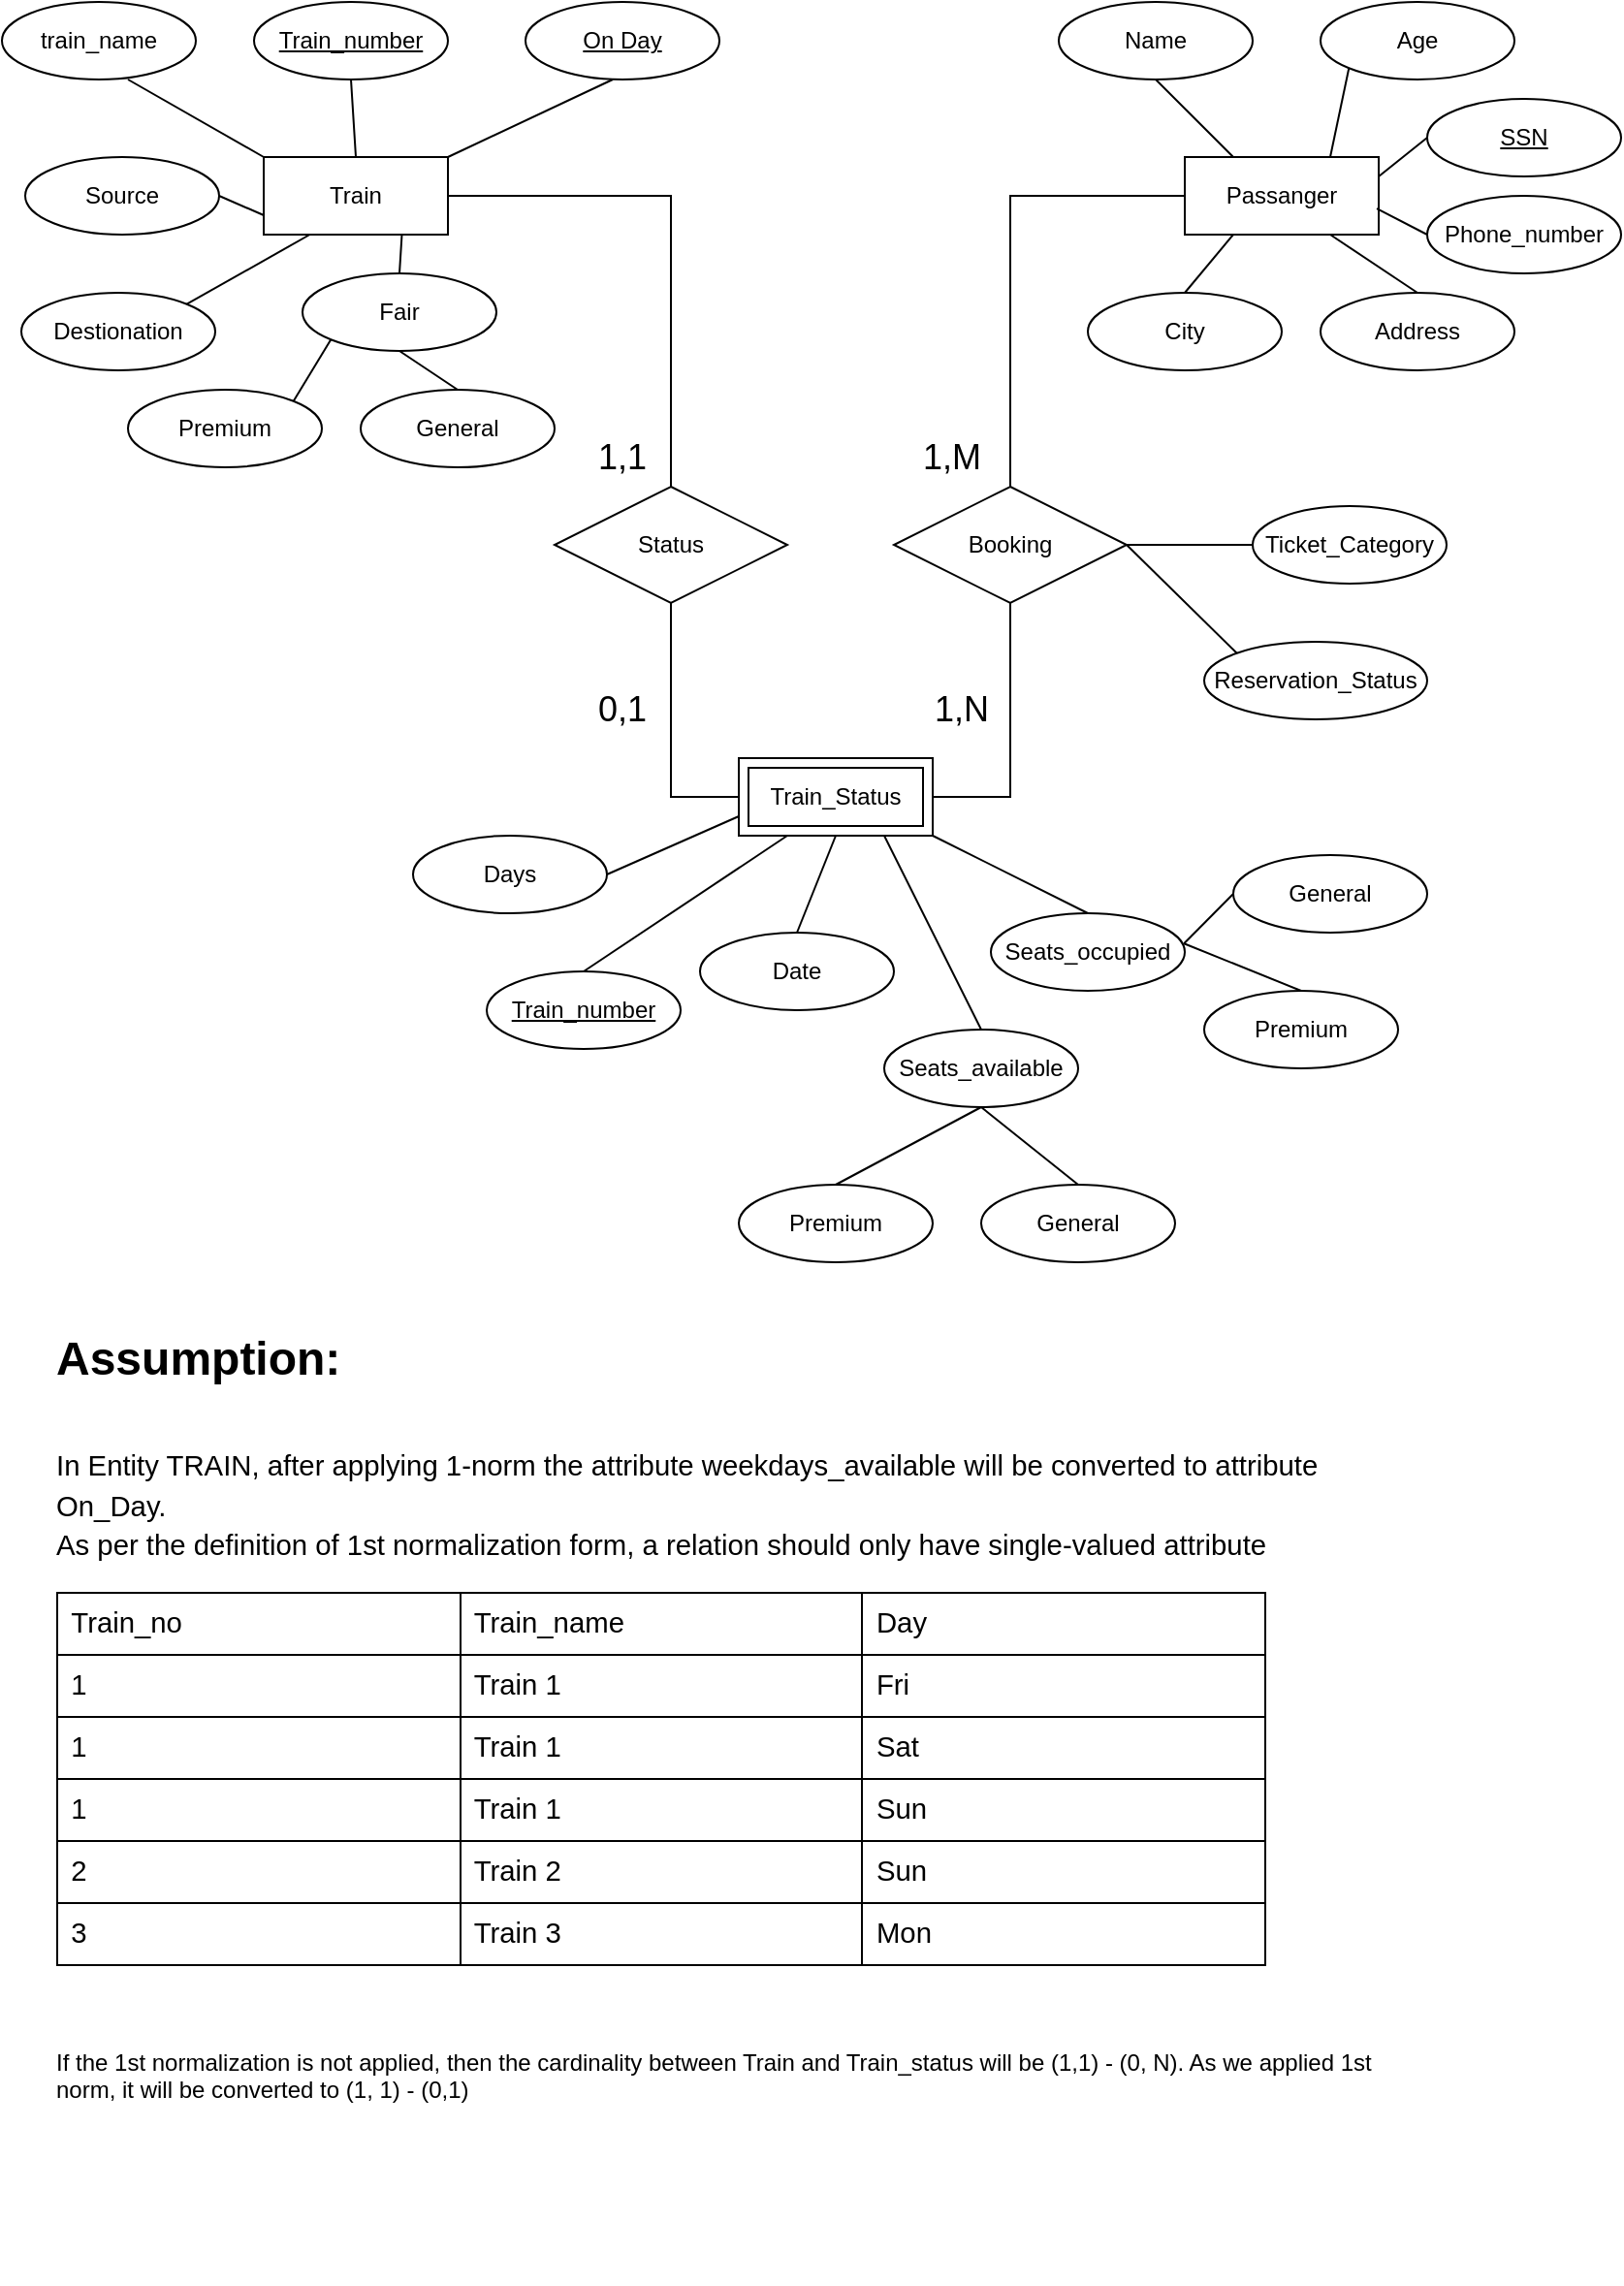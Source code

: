 <mxfile version="17.2.4" type="google" pages="2"><diagram id="_NWCmlYe6sSm_NtvCDfs" name="Page-1"><mxGraphModel grid="1" page="1" gridSize="10" guides="1" tooltips="1" connect="1" arrows="1" fold="1" pageScale="1" pageWidth="850" pageHeight="1100" math="0" shadow="0"><root><mxCell id="0"/><mxCell id="1" parent="0"/><mxCell id="f4SBcJNbIBPdNm5rBKy2-7" value="Status" style="shape=rhombus;perimeter=rhombusPerimeter;whiteSpace=wrap;html=1;align=center;" vertex="1" parent="1"><mxGeometry x="293" y="290" width="120" height="60" as="geometry"/></mxCell><mxCell id="f4SBcJNbIBPdNm5rBKy2-8" value="Booking" style="shape=rhombus;perimeter=rhombusPerimeter;whiteSpace=wrap;html=1;align=center;" vertex="1" parent="1"><mxGeometry x="468" y="290" width="120" height="60" as="geometry"/></mxCell><mxCell id="f4SBcJNbIBPdNm5rBKy2-12" value="Train_Status" style="shape=ext;margin=3;double=1;whiteSpace=wrap;html=1;align=center;" vertex="1" parent="1"><mxGeometry x="388" y="430" width="100" height="40" as="geometry"/></mxCell><mxCell id="f4SBcJNbIBPdNm5rBKy2-14" value="Train" style="whiteSpace=wrap;html=1;align=center;" vertex="1" parent="1"><mxGeometry x="143" y="120" width="95" height="40" as="geometry"/></mxCell><mxCell id="f4SBcJNbIBPdNm5rBKy2-15" value="Passanger" style="whiteSpace=wrap;html=1;align=center;" vertex="1" parent="1"><mxGeometry x="618" y="120" width="100" height="40" as="geometry"/></mxCell><mxCell id="f4SBcJNbIBPdNm5rBKy2-20" value="Train_number" style="ellipse;whiteSpace=wrap;html=1;align=center;fontStyle=4;" vertex="1" parent="1"><mxGeometry x="138" y="40" width="100" height="40" as="geometry"/></mxCell><mxCell id="f4SBcJNbIBPdNm5rBKy2-21" value="train_name" style="ellipse;whiteSpace=wrap;html=1;align=center;" vertex="1" parent="1"><mxGeometry x="8" y="40" width="100" height="40" as="geometry"/></mxCell><mxCell id="f4SBcJNbIBPdNm5rBKy2-22" value="On Day" style="ellipse;whiteSpace=wrap;html=1;align=center;fontStyle=4;" vertex="1" parent="1"><mxGeometry x="278" y="40" width="100" height="40" as="geometry"/></mxCell><mxCell id="f4SBcJNbIBPdNm5rBKy2-24" value="Destionation" style="ellipse;whiteSpace=wrap;html=1;align=center;" vertex="1" parent="1"><mxGeometry x="18" y="190" width="100" height="40" as="geometry"/></mxCell><mxCell id="f4SBcJNbIBPdNm5rBKy2-25" value="Source" style="ellipse;whiteSpace=wrap;html=1;align=center;" vertex="1" parent="1"><mxGeometry x="20" y="120" width="100" height="40" as="geometry"/></mxCell><mxCell id="f4SBcJNbIBPdNm5rBKy2-26" value="Fair" style="ellipse;whiteSpace=wrap;html=1;align=center;" vertex="1" parent="1"><mxGeometry x="163" y="180" width="100" height="40" as="geometry"/></mxCell><mxCell id="f4SBcJNbIBPdNm5rBKy2-27" value="Name" style="ellipse;whiteSpace=wrap;html=1;align=center;" vertex="1" parent="1"><mxGeometry x="553" y="40" width="100" height="40" as="geometry"/></mxCell><mxCell id="f4SBcJNbIBPdNm5rBKy2-28" value="Age" style="ellipse;whiteSpace=wrap;html=1;align=center;" vertex="1" parent="1"><mxGeometry x="688" y="40" width="100" height="40" as="geometry"/></mxCell><mxCell id="f4SBcJNbIBPdNm5rBKy2-29" value="Address" style="ellipse;whiteSpace=wrap;html=1;align=center;" vertex="1" parent="1"><mxGeometry x="688" y="190" width="100" height="40" as="geometry"/></mxCell><mxCell id="f4SBcJNbIBPdNm5rBKy2-30" value="Ticket_Category" style="ellipse;whiteSpace=wrap;html=1;align=center;" vertex="1" parent="1"><mxGeometry x="653" y="300" width="100" height="40" as="geometry"/></mxCell><mxCell id="f4SBcJNbIBPdNm5rBKy2-31" value="Reservation_Status" style="ellipse;whiteSpace=wrap;html=1;align=center;" vertex="1" parent="1"><mxGeometry x="628" y="370" width="115" height="40" as="geometry"/></mxCell><mxCell id="f4SBcJNbIBPdNm5rBKy2-32" value="Seats_available" style="ellipse;whiteSpace=wrap;html=1;align=center;" vertex="1" parent="1"><mxGeometry x="463" y="570" width="100" height="40" as="geometry"/></mxCell><mxCell id="f4SBcJNbIBPdNm5rBKy2-33" value="Date" style="ellipse;whiteSpace=wrap;html=1;align=center;" vertex="1" parent="1"><mxGeometry x="368" y="520" width="100" height="40" as="geometry"/></mxCell><mxCell id="f4SBcJNbIBPdNm5rBKy2-34" value="&lt;u&gt;Train_number&lt;/u&gt;" style="ellipse;whiteSpace=wrap;html=1;align=center;" vertex="1" parent="1"><mxGeometry x="258" y="540" width="100" height="40" as="geometry"/></mxCell><mxCell id="f4SBcJNbIBPdNm5rBKy2-35" value="Seats_occupied" style="ellipse;whiteSpace=wrap;html=1;align=center;" vertex="1" parent="1"><mxGeometry x="518" y="510" width="100" height="40" as="geometry"/></mxCell><mxCell id="f4SBcJNbIBPdNm5rBKy2-56" value="General" style="ellipse;whiteSpace=wrap;html=1;align=center;" vertex="1" parent="1"><mxGeometry x="193" y="240" width="100" height="40" as="geometry"/></mxCell><mxCell id="f4SBcJNbIBPdNm5rBKy2-57" value="Premium" style="ellipse;whiteSpace=wrap;html=1;align=center;" vertex="1" parent="1"><mxGeometry x="73" y="240" width="100" height="40" as="geometry"/></mxCell><mxCell id="f4SBcJNbIBPdNm5rBKy2-60" value="Premium" style="ellipse;whiteSpace=wrap;html=1;align=center;" vertex="1" parent="1"><mxGeometry x="388" y="650" width="100" height="40" as="geometry"/></mxCell><mxCell id="f4SBcJNbIBPdNm5rBKy2-61" value="General" style="ellipse;whiteSpace=wrap;html=1;align=center;" vertex="1" parent="1"><mxGeometry x="513" y="650" width="100" height="40" as="geometry"/></mxCell><mxCell id="f4SBcJNbIBPdNm5rBKy2-62" value="Premium" style="ellipse;whiteSpace=wrap;html=1;align=center;" vertex="1" parent="1"><mxGeometry x="628" y="550" width="100" height="40" as="geometry"/></mxCell><mxCell id="f4SBcJNbIBPdNm5rBKy2-63" value="General" style="ellipse;whiteSpace=wrap;html=1;align=center;" vertex="1" parent="1"><mxGeometry x="643" y="480" width="100" height="40" as="geometry"/></mxCell><mxCell id="30K7h-PwBzXfCLp74iNw-3" value="" style="endArrow=none;html=1;rounded=0;entryX=0.5;entryY=1;entryDx=0;entryDy=0;exitX=0.5;exitY=0;exitDx=0;exitDy=0;" edge="1" parent="1" source="f4SBcJNbIBPdNm5rBKy2-14" target="f4SBcJNbIBPdNm5rBKy2-20"><mxGeometry width="50" height="50" relative="1" as="geometry"><mxPoint x="153" y="130" as="sourcePoint"/><mxPoint x="203" y="80" as="targetPoint"/></mxGeometry></mxCell><mxCell id="30K7h-PwBzXfCLp74iNw-5" value="" style="endArrow=none;html=1;rounded=0;exitX=1;exitY=0;exitDx=0;exitDy=0;" edge="1" parent="1" source="f4SBcJNbIBPdNm5rBKy2-14"><mxGeometry width="50" height="50" relative="1" as="geometry"><mxPoint x="323" y="120" as="sourcePoint"/><mxPoint x="323" y="80" as="targetPoint"/></mxGeometry></mxCell><mxCell id="30K7h-PwBzXfCLp74iNw-6" value="" style="endArrow=none;html=1;rounded=0;exitX=0;exitY=0;exitDx=0;exitDy=0;" edge="1" parent="1" source="f4SBcJNbIBPdNm5rBKy2-14"><mxGeometry width="50" height="50" relative="1" as="geometry"><mxPoint x="208" y="140" as="sourcePoint"/><mxPoint x="73" y="80" as="targetPoint"/></mxGeometry></mxCell><mxCell id="30K7h-PwBzXfCLp74iNw-7" value="" style="endArrow=none;html=1;rounded=0;entryX=0.75;entryY=1;entryDx=0;entryDy=0;exitX=0.5;exitY=0;exitDx=0;exitDy=0;" edge="1" parent="1" source="f4SBcJNbIBPdNm5rBKy2-26" target="f4SBcJNbIBPdNm5rBKy2-14"><mxGeometry width="50" height="50" relative="1" as="geometry"><mxPoint x="207" y="200" as="sourcePoint"/><mxPoint x="207" y="160" as="targetPoint"/></mxGeometry></mxCell><mxCell id="30K7h-PwBzXfCLp74iNw-8" value="" style="endArrow=none;html=1;rounded=0;entryX=0;entryY=1;entryDx=0;entryDy=0;exitX=1;exitY=0;exitDx=0;exitDy=0;" edge="1" parent="1" source="f4SBcJNbIBPdNm5rBKy2-57" target="f4SBcJNbIBPdNm5rBKy2-26"><mxGeometry width="50" height="50" relative="1" as="geometry"><mxPoint x="133" y="280" as="sourcePoint"/><mxPoint x="133" y="240" as="targetPoint"/></mxGeometry></mxCell><mxCell id="30K7h-PwBzXfCLp74iNw-9" value="" style="endArrow=none;html=1;rounded=0;entryX=0;entryY=0.75;entryDx=0;entryDy=0;exitX=1;exitY=0.5;exitDx=0;exitDy=0;" edge="1" parent="1" source="f4SBcJNbIBPdNm5rBKy2-25" target="f4SBcJNbIBPdNm5rBKy2-14"><mxGeometry width="50" height="50" relative="1" as="geometry"><mxPoint x="238" y="170" as="sourcePoint"/><mxPoint x="238" y="130" as="targetPoint"/></mxGeometry></mxCell><mxCell id="30K7h-PwBzXfCLp74iNw-10" value="" style="endArrow=none;html=1;rounded=0;entryX=0.25;entryY=1;entryDx=0;entryDy=0;exitX=1;exitY=0;exitDx=0;exitDy=0;" edge="1" parent="1" source="f4SBcJNbIBPdNm5rBKy2-24" target="f4SBcJNbIBPdNm5rBKy2-14"><mxGeometry width="50" height="50" relative="1" as="geometry"><mxPoint x="248" y="180" as="sourcePoint"/><mxPoint x="248" y="140" as="targetPoint"/></mxGeometry></mxCell><mxCell id="30K7h-PwBzXfCLp74iNw-11" value="" style="endArrow=none;html=1;rounded=0;entryX=0.5;entryY=1;entryDx=0;entryDy=0;exitX=0.5;exitY=0;exitDx=0;exitDy=0;" edge="1" parent="1" source="f4SBcJNbIBPdNm5rBKy2-56" target="f4SBcJNbIBPdNm5rBKy2-26"><mxGeometry width="50" height="50" relative="1" as="geometry"><mxPoint x="258" y="190" as="sourcePoint"/><mxPoint x="258" y="150" as="targetPoint"/></mxGeometry></mxCell><mxCell id="30K7h-PwBzXfCLp74iNw-12" value="" style="endArrow=none;html=1;rounded=0;entryX=1;entryY=0.5;entryDx=0;entryDy=0;exitX=0.5;exitY=0;exitDx=0;exitDy=0;" edge="1" parent="1" source="f4SBcJNbIBPdNm5rBKy2-7" target="f4SBcJNbIBPdNm5rBKy2-14"><mxGeometry width="50" height="50" relative="1" as="geometry"><mxPoint x="268" y="200" as="sourcePoint"/><mxPoint x="268" y="160" as="targetPoint"/><Array as="points"><mxPoint x="353" y="140"/></Array></mxGeometry></mxCell><mxCell id="30K7h-PwBzXfCLp74iNw-13" value="" style="endArrow=none;html=1;rounded=0;entryX=0;entryY=0.5;entryDx=0;entryDy=0;exitX=0.5;exitY=1;exitDx=0;exitDy=0;" edge="1" parent="1" source="f4SBcJNbIBPdNm5rBKy2-7" target="f4SBcJNbIBPdNm5rBKy2-12"><mxGeometry width="50" height="50" relative="1" as="geometry"><mxPoint x="278" y="210" as="sourcePoint"/><mxPoint x="278" y="170" as="targetPoint"/><Array as="points"><mxPoint x="353" y="450"/></Array></mxGeometry></mxCell><mxCell id="30K7h-PwBzXfCLp74iNw-14" value="" style="endArrow=none;html=1;rounded=0;exitX=0.5;exitY=0;exitDx=0;exitDy=0;entryX=0.25;entryY=1;entryDx=0;entryDy=0;" edge="1" parent="1" source="f4SBcJNbIBPdNm5rBKy2-34" target="f4SBcJNbIBPdNm5rBKy2-12"><mxGeometry width="50" height="50" relative="1" as="geometry"><mxPoint x="288" y="220" as="sourcePoint"/><mxPoint x="393" y="480" as="targetPoint"/></mxGeometry></mxCell><mxCell id="30K7h-PwBzXfCLp74iNw-15" value="" style="endArrow=none;html=1;rounded=0;exitX=0.5;exitY=0;exitDx=0;exitDy=0;entryX=0.5;entryY=1;entryDx=0;entryDy=0;" edge="1" parent="1" source="f4SBcJNbIBPdNm5rBKy2-33" target="f4SBcJNbIBPdNm5rBKy2-12"><mxGeometry width="50" height="50" relative="1" as="geometry"><mxPoint x="298" y="230" as="sourcePoint"/><mxPoint x="423" y="490" as="targetPoint"/></mxGeometry></mxCell><mxCell id="30K7h-PwBzXfCLp74iNw-16" value="" style="endArrow=none;html=1;rounded=0;exitX=0.5;exitY=0;exitDx=0;exitDy=0;entryX=0.75;entryY=1;entryDx=0;entryDy=0;" edge="1" parent="1" source="f4SBcJNbIBPdNm5rBKy2-32" target="f4SBcJNbIBPdNm5rBKy2-12"><mxGeometry width="50" height="50" relative="1" as="geometry"><mxPoint x="308" y="240" as="sourcePoint"/><mxPoint x="443" y="480" as="targetPoint"/></mxGeometry></mxCell><mxCell id="30K7h-PwBzXfCLp74iNw-17" value="" style="endArrow=none;html=1;rounded=0;exitX=0.5;exitY=0;exitDx=0;exitDy=0;entryX=1;entryY=1;entryDx=0;entryDy=0;" edge="1" parent="1" source="f4SBcJNbIBPdNm5rBKy2-35" target="f4SBcJNbIBPdNm5rBKy2-12"><mxGeometry width="50" height="50" relative="1" as="geometry"><mxPoint x="318" y="250" as="sourcePoint"/><mxPoint x="493" y="480" as="targetPoint"/></mxGeometry></mxCell><mxCell id="30K7h-PwBzXfCLp74iNw-18" value="" style="endArrow=none;html=1;rounded=0;entryX=0.996;entryY=0.39;entryDx=0;entryDy=0;exitX=0;exitY=0.5;exitDx=0;exitDy=0;entryPerimeter=0;" edge="1" parent="1" source="f4SBcJNbIBPdNm5rBKy2-63" target="f4SBcJNbIBPdNm5rBKy2-35"><mxGeometry width="50" height="50" relative="1" as="geometry"><mxPoint x="328" y="260" as="sourcePoint"/><mxPoint x="328" y="220" as="targetPoint"/></mxGeometry></mxCell><mxCell id="30K7h-PwBzXfCLp74iNw-19" value="" style="endArrow=none;html=1;rounded=0;entryX=0.5;entryY=1;entryDx=0;entryDy=0;exitX=0.5;exitY=0;exitDx=0;exitDy=0;" edge="1" parent="1" source="f4SBcJNbIBPdNm5rBKy2-60" target="f4SBcJNbIBPdNm5rBKy2-32"><mxGeometry width="50" height="50" relative="1" as="geometry"><mxPoint x="338" y="270" as="sourcePoint"/><mxPoint x="338" y="230" as="targetPoint"/></mxGeometry></mxCell><mxCell id="30K7h-PwBzXfCLp74iNw-20" value="" style="endArrow=none;html=1;rounded=0;entryX=0.5;entryY=0;entryDx=0;entryDy=0;exitX=0.5;exitY=1;exitDx=0;exitDy=0;" edge="1" parent="1" source="f4SBcJNbIBPdNm5rBKy2-32" target="f4SBcJNbIBPdNm5rBKy2-61"><mxGeometry width="50" height="50" relative="1" as="geometry"><mxPoint x="348" y="280" as="sourcePoint"/><mxPoint x="348" y="240" as="targetPoint"/></mxGeometry></mxCell><mxCell id="30K7h-PwBzXfCLp74iNw-21" value="" style="endArrow=none;html=1;rounded=0;exitX=0.5;exitY=0;exitDx=0;exitDy=0;entryX=0.996;entryY=0.39;entryDx=0;entryDy=0;entryPerimeter=0;" edge="1" parent="1" source="f4SBcJNbIBPdNm5rBKy2-62" target="f4SBcJNbIBPdNm5rBKy2-35"><mxGeometry width="50" height="50" relative="1" as="geometry"><mxPoint x="358" y="290" as="sourcePoint"/><mxPoint x="623" y="530" as="targetPoint"/></mxGeometry></mxCell><mxCell id="30K7h-PwBzXfCLp74iNw-22" value="" style="endArrow=none;html=1;rounded=0;entryX=0.5;entryY=1;entryDx=0;entryDy=0;exitX=1;exitY=0.5;exitDx=0;exitDy=0;" edge="1" parent="1" source="f4SBcJNbIBPdNm5rBKy2-12" target="f4SBcJNbIBPdNm5rBKy2-8"><mxGeometry width="50" height="50" relative="1" as="geometry"><mxPoint x="368" y="300" as="sourcePoint"/><mxPoint x="368" y="260" as="targetPoint"/><Array as="points"><mxPoint x="528" y="450"/></Array></mxGeometry></mxCell><mxCell id="30K7h-PwBzXfCLp74iNw-23" value="" style="endArrow=none;html=1;rounded=0;entryX=0;entryY=0.5;entryDx=0;entryDy=0;exitX=0.5;exitY=0;exitDx=0;exitDy=0;" edge="1" parent="1" source="f4SBcJNbIBPdNm5rBKy2-8" target="f4SBcJNbIBPdNm5rBKy2-15"><mxGeometry width="50" height="50" relative="1" as="geometry"><mxPoint x="378" y="310" as="sourcePoint"/><mxPoint x="378" y="270" as="targetPoint"/><Array as="points"><mxPoint x="528" y="140"/></Array></mxGeometry></mxCell><mxCell id="30K7h-PwBzXfCLp74iNw-24" value="" style="endArrow=none;html=1;rounded=0;entryX=0.5;entryY=1;entryDx=0;entryDy=0;exitX=0.25;exitY=0;exitDx=0;exitDy=0;" edge="1" parent="1" source="f4SBcJNbIBPdNm5rBKy2-15" target="f4SBcJNbIBPdNm5rBKy2-27"><mxGeometry width="50" height="50" relative="1" as="geometry"><mxPoint x="388" y="320" as="sourcePoint"/><mxPoint x="388" y="280" as="targetPoint"/></mxGeometry></mxCell><mxCell id="30K7h-PwBzXfCLp74iNw-25" value="" style="endArrow=none;html=1;rounded=0;entryX=0;entryY=1;entryDx=0;entryDy=0;exitX=0.75;exitY=0;exitDx=0;exitDy=0;" edge="1" parent="1" source="f4SBcJNbIBPdNm5rBKy2-15" target="f4SBcJNbIBPdNm5rBKy2-28"><mxGeometry width="50" height="50" relative="1" as="geometry"><mxPoint x="398" y="330" as="sourcePoint"/><mxPoint x="398" y="290" as="targetPoint"/></mxGeometry></mxCell><mxCell id="30K7h-PwBzXfCLp74iNw-26" value="" style="endArrow=none;html=1;rounded=0;entryX=0.75;entryY=1;entryDx=0;entryDy=0;exitX=0.5;exitY=0;exitDx=0;exitDy=0;" edge="1" parent="1" source="f4SBcJNbIBPdNm5rBKy2-29" target="f4SBcJNbIBPdNm5rBKy2-15"><mxGeometry width="50" height="50" relative="1" as="geometry"><mxPoint x="408" y="340" as="sourcePoint"/><mxPoint x="408" y="300" as="targetPoint"/></mxGeometry></mxCell><mxCell id="30K7h-PwBzXfCLp74iNw-27" value="" style="endArrow=none;html=1;rounded=0;entryX=0;entryY=0.5;entryDx=0;entryDy=0;exitX=1;exitY=0.5;exitDx=0;exitDy=0;" edge="1" parent="1" source="f4SBcJNbIBPdNm5rBKy2-8" target="f4SBcJNbIBPdNm5rBKy2-30"><mxGeometry width="50" height="50" relative="1" as="geometry"><mxPoint x="418" y="350" as="sourcePoint"/><mxPoint x="418" y="310" as="targetPoint"/></mxGeometry></mxCell><mxCell id="30K7h-PwBzXfCLp74iNw-28" value="" style="endArrow=none;html=1;rounded=0;entryX=1;entryY=0.5;entryDx=0;entryDy=0;exitX=0;exitY=0;exitDx=0;exitDy=0;" edge="1" parent="1" source="f4SBcJNbIBPdNm5rBKy2-31" target="f4SBcJNbIBPdNm5rBKy2-8"><mxGeometry width="50" height="50" relative="1" as="geometry"><mxPoint x="428" y="360" as="sourcePoint"/><mxPoint x="428" y="320" as="targetPoint"/></mxGeometry></mxCell><mxCell id="30K7h-PwBzXfCLp74iNw-29" value="&lt;font style=&quot;font-size: 18px&quot;&gt;1,1&lt;/font&gt;" style="text;html=1;strokeColor=none;fillColor=none;align=center;verticalAlign=middle;whiteSpace=wrap;rounded=0;" vertex="1" parent="1"><mxGeometry x="298" y="260" width="60" height="30" as="geometry"/></mxCell><mxCell id="30K7h-PwBzXfCLp74iNw-30" value="&lt;font style=&quot;font-size: 18px&quot;&gt;0,1&lt;br&gt;&lt;/font&gt;" style="text;html=1;strokeColor=none;fillColor=none;align=center;verticalAlign=middle;whiteSpace=wrap;rounded=0;" vertex="1" parent="1"><mxGeometry x="298" y="390" width="60" height="30" as="geometry"/></mxCell><mxCell id="30K7h-PwBzXfCLp74iNw-31" value="&lt;font style=&quot;font-size: 18px&quot;&gt;1,N&lt;br&gt;&lt;/font&gt;" style="text;html=1;strokeColor=none;fillColor=none;align=center;verticalAlign=middle;whiteSpace=wrap;rounded=0;" vertex="1" parent="1"><mxGeometry x="473" y="390" width="60" height="30" as="geometry"/></mxCell><mxCell id="30K7h-PwBzXfCLp74iNw-32" value="&lt;font style=&quot;font-size: 18px&quot;&gt;1,M&lt;br&gt;&lt;/font&gt;" style="text;html=1;strokeColor=none;fillColor=none;align=center;verticalAlign=middle;whiteSpace=wrap;rounded=0;" vertex="1" parent="1"><mxGeometry x="468" y="260" width="60" height="30" as="geometry"/></mxCell><mxCell id="6gp98Huj1lujNT8IoJ8x-1" value="Phone_number" style="ellipse;whiteSpace=wrap;html=1;align=center;" vertex="1" parent="1"><mxGeometry x="743" y="140" width="100" height="40" as="geometry"/></mxCell><mxCell id="6gp98Huj1lujNT8IoJ8x-2" value="" style="endArrow=none;html=1;rounded=0;entryX=0.99;entryY=0.663;entryDx=0;entryDy=0;exitX=0;exitY=0.5;exitDx=0;exitDy=0;entryPerimeter=0;" edge="1" parent="1" source="6gp98Huj1lujNT8IoJ8x-1" target="f4SBcJNbIBPdNm5rBKy2-15"><mxGeometry width="50" height="50" relative="1" as="geometry"><mxPoint x="751" y="190" as="sourcePoint"/><mxPoint x="718" y="142" as="targetPoint"/></mxGeometry></mxCell><mxCell id="6gp98Huj1lujNT8IoJ8x-3" value="City" style="ellipse;whiteSpace=wrap;html=1;align=center;" vertex="1" parent="1"><mxGeometry x="568" y="190" width="100" height="40" as="geometry"/></mxCell><mxCell id="6gp98Huj1lujNT8IoJ8x-4" value="" style="endArrow=none;html=1;rounded=0;entryX=0.25;entryY=1;entryDx=0;entryDy=0;exitX=0.5;exitY=0;exitDx=0;exitDy=0;" edge="1" parent="1" source="6gp98Huj1lujNT8IoJ8x-3" target="f4SBcJNbIBPdNm5rBKy2-15"><mxGeometry width="50" height="50" relative="1" as="geometry"><mxPoint x="736" y="198" as="sourcePoint"/><mxPoint x="703" y="170" as="targetPoint"/></mxGeometry></mxCell><mxCell id="pCk171fXB5Gxy-PVaMM2-2" value="&lt;h1&gt;&lt;span&gt;Assumption:&lt;/span&gt;&lt;/h1&gt;&lt;span id=&quot;docs-internal-guid-c17630ab-7fff-7728-542e-40558ecb95ce&quot;&gt;&lt;br&gt;&lt;p dir=&quot;ltr&quot; style=&quot;line-height: 1.38 ; margin-top: 0pt ; margin-bottom: 0pt&quot;&gt;&lt;span style=&quot;background-color: transparent ; vertical-align: baseline ; font-size: 11pt&quot;&gt;In Entity TRAIN, after applying 1-norm the attribute weekdays_available will be converted to attribute On_Day.&lt;/span&gt;&lt;/p&gt;&lt;p dir=&quot;ltr&quot; style=&quot;line-height: 1.38 ; margin-top: 0pt ; margin-bottom: 0pt&quot;&gt;&lt;span style=&quot;background-color: transparent ; vertical-align: baseline ; font-size: 11pt&quot;&gt;As per the definition of 1st normalization form, a relation should only have single-valued attribute&amp;nbsp;&lt;/span&gt;&lt;/p&gt;&lt;br&gt;&lt;div dir=&quot;ltr&quot; style=&quot;margin-left: 0pt&quot; align=&quot;left&quot;&gt;&lt;table style=&quot;border: none ; border-collapse: collapse ; table-layout: fixed ; width: 468pt&quot;&gt;&lt;colgroup&gt;&lt;col&gt;&lt;col&gt;&lt;col&gt;&lt;/colgroup&gt;&lt;tbody&gt;&lt;tr style=&quot;height: 0pt&quot;&gt;&lt;td style=&quot;border-left: solid #000000 1pt ; border-right: solid #000000 1pt ; border-bottom: solid #000000 1pt ; border-top: solid #000000 1pt ; vertical-align: top ; padding: 5pt 5pt 5pt 5pt ; overflow: hidden ; overflow-wrap: break-word&quot;&gt;&lt;p dir=&quot;ltr&quot; style=&quot;line-height: 1.2 ; margin-top: 0pt ; margin-bottom: 0pt&quot;&gt;&lt;span style=&quot;background-color: transparent ; vertical-align: baseline ; font-size: 11pt&quot;&gt;Train_no&lt;/span&gt;&lt;/p&gt;&lt;/td&gt;&lt;td style=&quot;border-left: solid #000000 1pt ; border-right: solid #000000 1pt ; border-bottom: solid #000000 1pt ; border-top: solid #000000 1pt ; vertical-align: top ; padding: 5pt 5pt 5pt 5pt ; overflow: hidden ; overflow-wrap: break-word&quot;&gt;&lt;p dir=&quot;ltr&quot; style=&quot;line-height: 1.2 ; margin-top: 0pt ; margin-bottom: 0pt&quot;&gt;&lt;span style=&quot;background-color: transparent ; vertical-align: baseline ; font-size: 11pt&quot;&gt;Train_name&lt;/span&gt;&lt;/p&gt;&lt;/td&gt;&lt;td style=&quot;border-left: solid #000000 1pt ; border-right: solid #000000 1pt ; border-bottom: solid #000000 1pt ; border-top: solid #000000 1pt ; vertical-align: top ; padding: 5pt 5pt 5pt 5pt ; overflow: hidden ; overflow-wrap: break-word&quot;&gt;&lt;p dir=&quot;ltr&quot; style=&quot;line-height: 1.2 ; margin-top: 0pt ; margin-bottom: 0pt&quot;&gt;&lt;span style=&quot;background-color: transparent ; vertical-align: baseline ; font-size: 11pt&quot;&gt;Day&lt;/span&gt;&lt;/p&gt;&lt;/td&gt;&lt;/tr&gt;&lt;tr style=&quot;height: 0pt&quot;&gt;&lt;td style=&quot;border-left: solid #000000 1pt ; border-right: solid #000000 1pt ; border-bottom: solid #000000 1pt ; border-top: solid #000000 1pt ; vertical-align: top ; padding: 5pt 5pt 5pt 5pt ; overflow: hidden ; overflow-wrap: break-word&quot;&gt;&lt;p dir=&quot;ltr&quot; style=&quot;line-height: 1.2 ; margin-top: 0pt ; margin-bottom: 0pt&quot;&gt;&lt;span style=&quot;background-color: transparent ; vertical-align: baseline ; font-size: 11pt&quot;&gt;1&lt;/span&gt;&lt;/p&gt;&lt;/td&gt;&lt;td style=&quot;border-left: solid #000000 1pt ; border-right: solid #000000 1pt ; border-bottom: solid #000000 1pt ; border-top: solid #000000 1pt ; vertical-align: top ; padding: 5pt 5pt 5pt 5pt ; overflow: hidden ; overflow-wrap: break-word&quot;&gt;&lt;p dir=&quot;ltr&quot; style=&quot;line-height: 1.2 ; margin-top: 0pt ; margin-bottom: 0pt&quot;&gt;&lt;span style=&quot;background-color: transparent ; vertical-align: baseline ; font-size: 11pt&quot;&gt;Train 1&lt;/span&gt;&lt;/p&gt;&lt;/td&gt;&lt;td style=&quot;border-left: solid #000000 1pt ; border-right: solid #000000 1pt ; border-bottom: solid #000000 1pt ; border-top: solid #000000 1pt ; vertical-align: top ; padding: 5pt 5pt 5pt 5pt ; overflow: hidden ; overflow-wrap: break-word&quot;&gt;&lt;p dir=&quot;ltr&quot; style=&quot;line-height: 1.2 ; margin-top: 0pt ; margin-bottom: 0pt&quot;&gt;&lt;span style=&quot;background-color: transparent ; vertical-align: baseline ; font-size: 11pt&quot;&gt;Fri&lt;/span&gt;&lt;/p&gt;&lt;/td&gt;&lt;/tr&gt;&lt;tr style=&quot;height: 0pt&quot;&gt;&lt;td style=&quot;border-left: solid #000000 1pt ; border-right: solid #000000 1pt ; border-bottom: solid #000000 1pt ; border-top: solid #000000 1pt ; vertical-align: top ; padding: 5pt 5pt 5pt 5pt ; overflow: hidden ; overflow-wrap: break-word&quot;&gt;&lt;p dir=&quot;ltr&quot; style=&quot;line-height: 1.2 ; margin-top: 0pt ; margin-bottom: 0pt&quot;&gt;&lt;span style=&quot;background-color: transparent ; vertical-align: baseline ; font-size: 11pt&quot;&gt;1&lt;/span&gt;&lt;/p&gt;&lt;/td&gt;&lt;td style=&quot;border-left: solid #000000 1pt ; border-right: solid #000000 1pt ; border-bottom: solid #000000 1pt ; border-top: solid #000000 1pt ; vertical-align: top ; padding: 5pt 5pt 5pt 5pt ; overflow: hidden ; overflow-wrap: break-word&quot;&gt;&lt;p dir=&quot;ltr&quot; style=&quot;line-height: 1.2 ; margin-top: 0pt ; margin-bottom: 0pt&quot;&gt;&lt;span style=&quot;background-color: transparent ; vertical-align: baseline ; font-size: 11pt&quot;&gt;Train 1&lt;/span&gt;&lt;/p&gt;&lt;/td&gt;&lt;td style=&quot;border-left: solid #000000 1pt ; border-right: solid #000000 1pt ; border-bottom: solid #000000 1pt ; border-top: solid #000000 1pt ; vertical-align: top ; padding: 5pt 5pt 5pt 5pt ; overflow: hidden ; overflow-wrap: break-word&quot;&gt;&lt;p dir=&quot;ltr&quot; style=&quot;line-height: 1.2 ; margin-top: 0pt ; margin-bottom: 0pt&quot;&gt;&lt;span style=&quot;background-color: transparent ; vertical-align: baseline ; font-size: 11pt&quot;&gt;Sat&lt;/span&gt;&lt;/p&gt;&lt;/td&gt;&lt;/tr&gt;&lt;tr style=&quot;height: 0pt&quot;&gt;&lt;td style=&quot;border-left: solid #000000 1pt ; border-right: solid #000000 1pt ; border-bottom: solid #000000 1pt ; border-top: solid #000000 1pt ; vertical-align: top ; padding: 5pt 5pt 5pt 5pt ; overflow: hidden ; overflow-wrap: break-word&quot;&gt;&lt;p dir=&quot;ltr&quot; style=&quot;line-height: 1.2 ; margin-top: 0pt ; margin-bottom: 0pt&quot;&gt;&lt;span style=&quot;background-color: transparent ; vertical-align: baseline ; font-size: 11pt&quot;&gt;1&lt;/span&gt;&lt;/p&gt;&lt;/td&gt;&lt;td style=&quot;border-left: solid #000000 1pt ; border-right: solid #000000 1pt ; border-bottom: solid #000000 1pt ; border-top: solid #000000 1pt ; vertical-align: top ; padding: 5pt 5pt 5pt 5pt ; overflow: hidden ; overflow-wrap: break-word&quot;&gt;&lt;p dir=&quot;ltr&quot; style=&quot;line-height: 1.2 ; margin-top: 0pt ; margin-bottom: 0pt&quot;&gt;&lt;span style=&quot;background-color: transparent ; vertical-align: baseline ; font-size: 11pt&quot;&gt;Train 1&lt;/span&gt;&lt;/p&gt;&lt;/td&gt;&lt;td style=&quot;border-left: solid #000000 1pt ; border-right: solid #000000 1pt ; border-bottom: solid #000000 1pt ; border-top: solid #000000 1pt ; vertical-align: top ; padding: 5pt 5pt 5pt 5pt ; overflow: hidden ; overflow-wrap: break-word&quot;&gt;&lt;p dir=&quot;ltr&quot; style=&quot;line-height: 1.2 ; margin-top: 0pt ; margin-bottom: 0pt&quot;&gt;&lt;span style=&quot;background-color: transparent ; vertical-align: baseline ; font-size: 11pt&quot;&gt;Sun&lt;/span&gt;&lt;/p&gt;&lt;/td&gt;&lt;/tr&gt;&lt;tr style=&quot;height: 0pt&quot;&gt;&lt;td style=&quot;border-left: solid #000000 1pt ; border-right: solid #000000 1pt ; border-bottom: solid #000000 1pt ; border-top: solid #000000 1pt ; vertical-align: top ; padding: 5pt 5pt 5pt 5pt ; overflow: hidden ; overflow-wrap: break-word&quot;&gt;&lt;p dir=&quot;ltr&quot; style=&quot;line-height: 1.2 ; margin-top: 0pt ; margin-bottom: 0pt&quot;&gt;&lt;span style=&quot;background-color: transparent ; vertical-align: baseline ; font-size: 11pt&quot;&gt;2&lt;/span&gt;&lt;/p&gt;&lt;/td&gt;&lt;td style=&quot;border-left: solid #000000 1pt ; border-right: solid #000000 1pt ; border-bottom: solid #000000 1pt ; border-top: solid #000000 1pt ; vertical-align: top ; padding: 5pt 5pt 5pt 5pt ; overflow: hidden ; overflow-wrap: break-word&quot;&gt;&lt;p dir=&quot;ltr&quot; style=&quot;line-height: 1.2 ; margin-top: 0pt ; margin-bottom: 0pt&quot;&gt;&lt;span style=&quot;background-color: transparent ; vertical-align: baseline ; font-size: 11pt&quot;&gt;Train 2&lt;/span&gt;&lt;/p&gt;&lt;/td&gt;&lt;td style=&quot;border-left: solid #000000 1pt ; border-right: solid #000000 1pt ; border-bottom: solid #000000 1pt ; border-top: solid #000000 1pt ; vertical-align: top ; padding: 5pt 5pt 5pt 5pt ; overflow: hidden ; overflow-wrap: break-word&quot;&gt;&lt;p dir=&quot;ltr&quot; style=&quot;line-height: 1.2 ; margin-top: 0pt ; margin-bottom: 0pt&quot;&gt;&lt;span style=&quot;background-color: transparent ; vertical-align: baseline ; font-size: 11pt&quot;&gt;Sun&lt;/span&gt;&lt;/p&gt;&lt;/td&gt;&lt;/tr&gt;&lt;tr style=&quot;height: 0pt&quot;&gt;&lt;td style=&quot;border-left: solid #000000 1pt ; border-right: solid #000000 1pt ; border-bottom: solid #000000 1pt ; border-top: solid #000000 1pt ; vertical-align: top ; padding: 5pt 5pt 5pt 5pt ; overflow: hidden ; overflow-wrap: break-word&quot;&gt;&lt;p dir=&quot;ltr&quot; style=&quot;line-height: 1.2 ; margin-top: 0pt ; margin-bottom: 0pt&quot;&gt;&lt;span style=&quot;background-color: transparent ; vertical-align: baseline ; font-size: 11pt&quot;&gt;3&lt;/span&gt;&lt;/p&gt;&lt;/td&gt;&lt;td style=&quot;border-left: solid #000000 1pt ; border-right: solid #000000 1pt ; border-bottom: solid #000000 1pt ; border-top: solid #000000 1pt ; vertical-align: top ; padding: 5pt 5pt 5pt 5pt ; overflow: hidden ; overflow-wrap: break-word&quot;&gt;&lt;p dir=&quot;ltr&quot; style=&quot;line-height: 1.2 ; margin-top: 0pt ; margin-bottom: 0pt&quot;&gt;&lt;span style=&quot;background-color: transparent ; vertical-align: baseline ; font-size: 11pt&quot;&gt;Train 3&lt;/span&gt;&lt;/p&gt;&lt;/td&gt;&lt;td style=&quot;border-left: solid #000000 1pt ; border-right: solid #000000 1pt ; border-bottom: solid #000000 1pt ; border-top: solid #000000 1pt ; vertical-align: top ; padding: 5pt 5pt 5pt 5pt ; overflow: hidden ; overflow-wrap: break-word&quot;&gt;&lt;p dir=&quot;ltr&quot; style=&quot;line-height: 1.2 ; margin-top: 0pt ; margin-bottom: 0pt&quot;&gt;&lt;span style=&quot;background-color: transparent ; vertical-align: baseline ; font-size: 11pt&quot;&gt;Mon&lt;/span&gt;&lt;/p&gt;&lt;/td&gt;&lt;/tr&gt;&lt;/tbody&gt;&lt;/table&gt;&lt;br&gt;&lt;/div&gt;&lt;div dir=&quot;ltr&quot; style=&quot;margin-left: 0pt&quot; align=&quot;left&quot;&gt;&lt;br&gt;&lt;/div&gt;&lt;div dir=&quot;ltr&quot; style=&quot;margin-left: 0pt&quot; align=&quot;left&quot;&gt;&lt;br&gt;&lt;/div&gt;&lt;div dir=&quot;ltr&quot; style=&quot;margin-left: 0pt&quot; align=&quot;left&quot;&gt;If the 1st normalization is not applied, then the cardinality between Train and Train_status will be (1,1) - (0, N). As we applied 1st norm, it will be converted to (1, 1) - (0,1)&lt;/div&gt;&lt;/span&gt;" style="text;html=1;strokeColor=none;fillColor=none;spacing=5;spacingTop=-20;whiteSpace=wrap;overflow=hidden;rounded=0;shadow=1;" vertex="1" parent="1"><mxGeometry x="31" y="720" width="708" height="490" as="geometry"/></mxCell><mxCell id="pCk171fXB5Gxy-PVaMM2-3" value="&lt;u&gt;SSN&lt;/u&gt;" style="ellipse;whiteSpace=wrap;html=1;align=center;" vertex="1" parent="1"><mxGeometry x="743" y="90" width="100" height="40" as="geometry"/></mxCell><mxCell id="pCk171fXB5Gxy-PVaMM2-4" value="" style="endArrow=none;html=1;rounded=0;entryX=1;entryY=0.25;entryDx=0;entryDy=0;exitX=0;exitY=0.5;exitDx=0;exitDy=0;" edge="1" parent="1" source="pCk171fXB5Gxy-PVaMM2-3" target="f4SBcJNbIBPdNm5rBKy2-15"><mxGeometry width="50" height="50" relative="1" as="geometry"><mxPoint x="748" y="200" as="sourcePoint"/><mxPoint x="703" y="170" as="targetPoint"/></mxGeometry></mxCell><mxCell id="pCk171fXB5Gxy-PVaMM2-5" value="Days" style="ellipse;whiteSpace=wrap;html=1;align=center;" vertex="1" parent="1"><mxGeometry x="220" y="470" width="100" height="40" as="geometry"/></mxCell><mxCell id="pCk171fXB5Gxy-PVaMM2-6" value="" style="endArrow=none;html=1;rounded=0;exitX=1;exitY=0.5;exitDx=0;exitDy=0;entryX=0;entryY=0.75;entryDx=0;entryDy=0;" edge="1" parent="1" source="pCk171fXB5Gxy-PVaMM2-5" target="f4SBcJNbIBPdNm5rBKy2-12"><mxGeometry width="50" height="50" relative="1" as="geometry"><mxPoint x="318" y="550" as="sourcePoint"/><mxPoint x="423" y="480" as="targetPoint"/></mxGeometry></mxCell></root></mxGraphModel></diagram><diagram id="87TY_wmVL-T_HND-ed1L" name="Page-2"><mxGraphModel dx="1186" dy="557" grid="1" gridSize="10" guides="1" tooltips="1" connect="1" arrows="1" fold="1" page="1" pageScale="1" pageWidth="850" pageHeight="1100" math="0" shadow="0"><root><mxCell id="bDYrvU5YjuIDfpGXBrL6-0"/><mxCell id="bDYrvU5YjuIDfpGXBrL6-1" parent="bDYrvU5YjuIDfpGXBrL6-0"/><mxCell id="bDYrvU5YjuIDfpGXBrL6-2" value="Assumptions:" style="text;html=1;strokeColor=none;fillColor=none;align=center;verticalAlign=middle;whiteSpace=wrap;rounded=0;shadow=1;" vertex="1" parent="bDYrvU5YjuIDfpGXBrL6-1"><mxGeometry x="392" y="250" width="300" height="110" as="geometry"/></mxCell></root></mxGraphModel></diagram></mxfile>